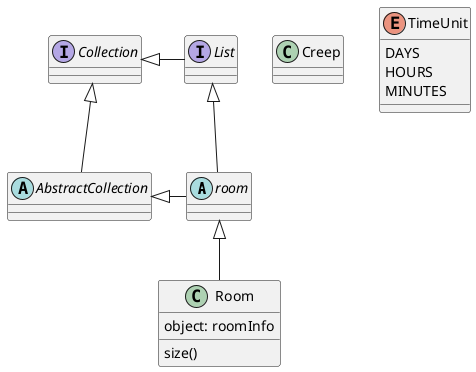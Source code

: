 @startuml

abstract class room
abstract AbstractCollection
interface List
interface Collection

List <|-- room
Collection <|-- AbstractCollection

Collection <|- List
AbstractCollection <|- room
room <|-- Room

class Room {
object: roomInfo
size()
}

class Creep {

}

enum TimeUnit {
DAYS
HOURS
MINUTES
}

@enduml